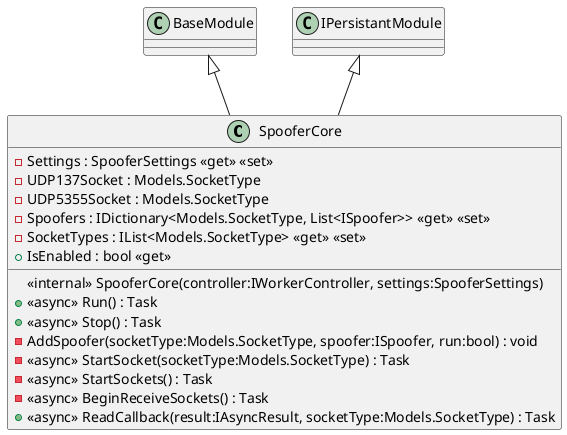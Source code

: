 @startuml
class SpooferCore {
    - Settings : SpooferSettings <<get>> <<set>>
    - UDP137Socket : Models.SocketType
    - UDP5355Socket : Models.SocketType
    - Spoofers : IDictionary<Models.SocketType, List<ISpoofer>> <<get>> <<set>>
    - SocketTypes : IList<Models.SocketType> <<get>> <<set>>
    + IsEnabled : bool <<get>>
    <<internal>> SpooferCore(controller:IWorkerController, settings:SpooferSettings)
    + <<async>> Run() : Task
    + <<async>> Stop() : Task
    - AddSpoofer(socketType:Models.SocketType, spoofer:ISpoofer, run:bool) : void
    - <<async>> StartSocket(socketType:Models.SocketType) : Task
    - <<async>> StartSockets() : Task
    - <<async>> BeginReceiveSockets() : Task
    + <<async>> ReadCallback(result:IAsyncResult, socketType:Models.SocketType) : Task
}
BaseModule <|-- SpooferCore
IPersistantModule <|-- SpooferCore
@enduml
